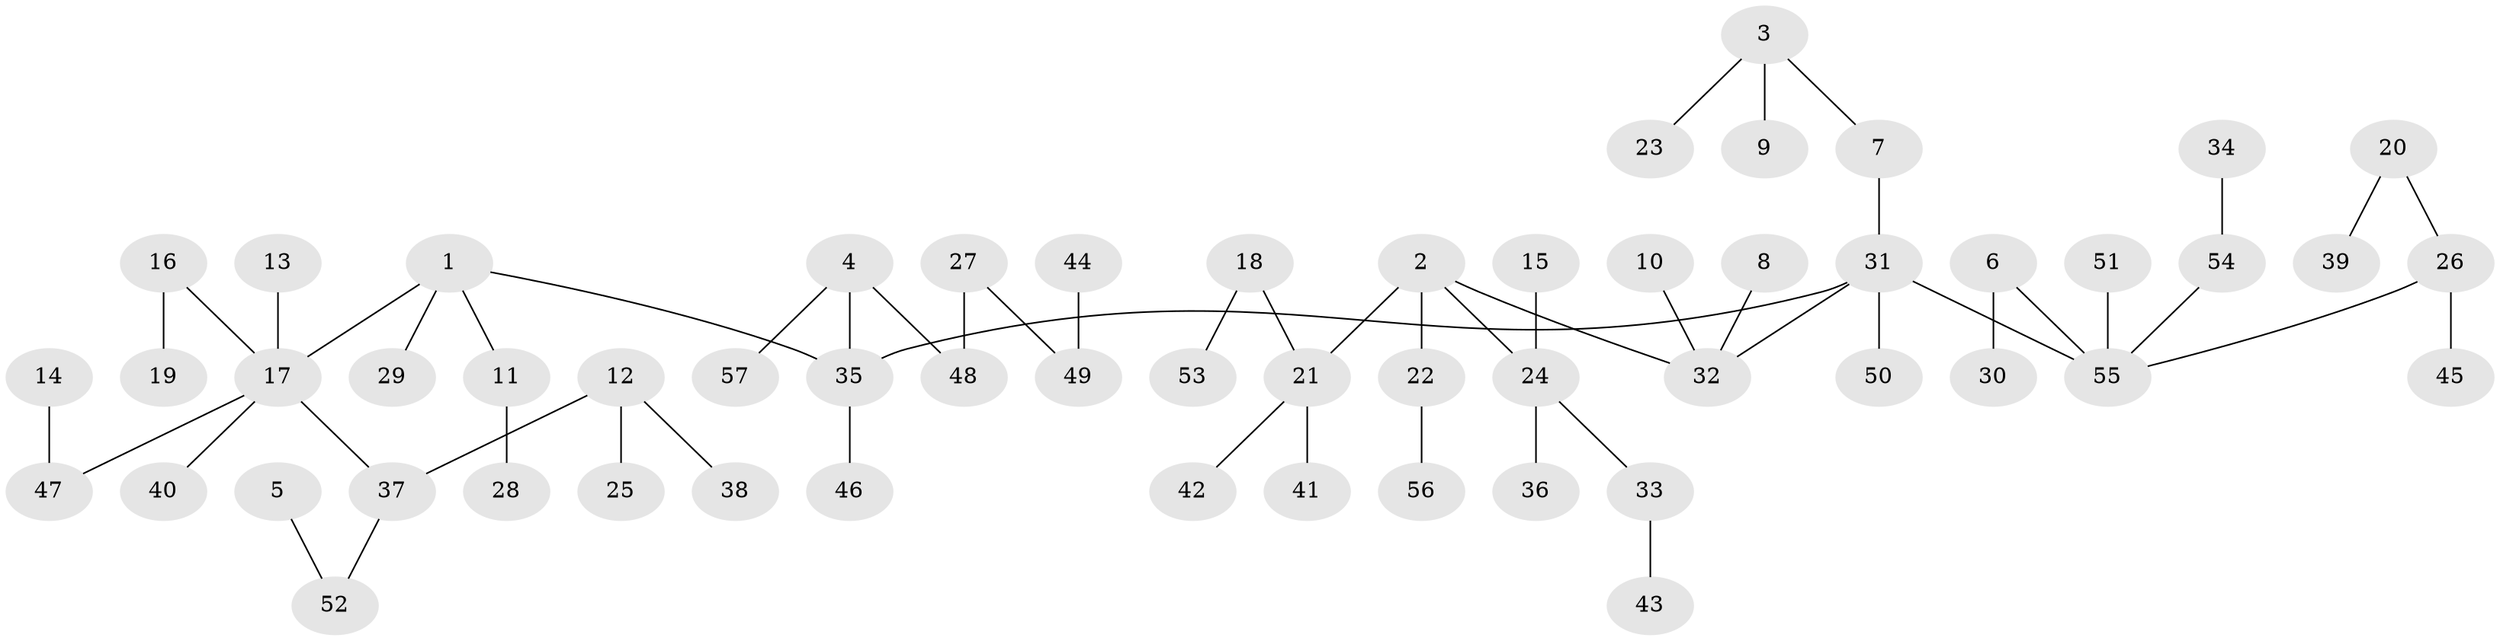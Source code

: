 // original degree distribution, {4: 0.05309734513274336, 6: 0.02654867256637168, 2: 0.2831858407079646, 3: 0.12389380530973451, 5: 0.02654867256637168, 1: 0.4778761061946903, 7: 0.008849557522123894}
// Generated by graph-tools (version 1.1) at 2025/02/03/09/25 03:02:17]
// undirected, 57 vertices, 56 edges
graph export_dot {
graph [start="1"]
  node [color=gray90,style=filled];
  1;
  2;
  3;
  4;
  5;
  6;
  7;
  8;
  9;
  10;
  11;
  12;
  13;
  14;
  15;
  16;
  17;
  18;
  19;
  20;
  21;
  22;
  23;
  24;
  25;
  26;
  27;
  28;
  29;
  30;
  31;
  32;
  33;
  34;
  35;
  36;
  37;
  38;
  39;
  40;
  41;
  42;
  43;
  44;
  45;
  46;
  47;
  48;
  49;
  50;
  51;
  52;
  53;
  54;
  55;
  56;
  57;
  1 -- 11 [weight=1.0];
  1 -- 17 [weight=1.0];
  1 -- 29 [weight=1.0];
  1 -- 35 [weight=1.0];
  2 -- 21 [weight=1.0];
  2 -- 22 [weight=1.0];
  2 -- 24 [weight=1.0];
  2 -- 32 [weight=1.0];
  3 -- 7 [weight=1.0];
  3 -- 9 [weight=1.0];
  3 -- 23 [weight=1.0];
  4 -- 35 [weight=1.0];
  4 -- 48 [weight=1.0];
  4 -- 57 [weight=1.0];
  5 -- 52 [weight=1.0];
  6 -- 30 [weight=1.0];
  6 -- 55 [weight=1.0];
  7 -- 31 [weight=1.0];
  8 -- 32 [weight=1.0];
  10 -- 32 [weight=1.0];
  11 -- 28 [weight=1.0];
  12 -- 25 [weight=1.0];
  12 -- 37 [weight=1.0];
  12 -- 38 [weight=1.0];
  13 -- 17 [weight=1.0];
  14 -- 47 [weight=1.0];
  15 -- 24 [weight=1.0];
  16 -- 17 [weight=1.0];
  16 -- 19 [weight=1.0];
  17 -- 37 [weight=1.0];
  17 -- 40 [weight=1.0];
  17 -- 47 [weight=1.0];
  18 -- 21 [weight=1.0];
  18 -- 53 [weight=1.0];
  20 -- 26 [weight=1.0];
  20 -- 39 [weight=1.0];
  21 -- 41 [weight=1.0];
  21 -- 42 [weight=1.0];
  22 -- 56 [weight=1.0];
  24 -- 33 [weight=1.0];
  24 -- 36 [weight=1.0];
  26 -- 45 [weight=1.0];
  26 -- 55 [weight=1.0];
  27 -- 48 [weight=1.0];
  27 -- 49 [weight=1.0];
  31 -- 32 [weight=1.0];
  31 -- 35 [weight=1.0];
  31 -- 50 [weight=1.0];
  31 -- 55 [weight=1.0];
  33 -- 43 [weight=1.0];
  34 -- 54 [weight=1.0];
  35 -- 46 [weight=1.0];
  37 -- 52 [weight=1.0];
  44 -- 49 [weight=1.0];
  51 -- 55 [weight=1.0];
  54 -- 55 [weight=1.0];
}
